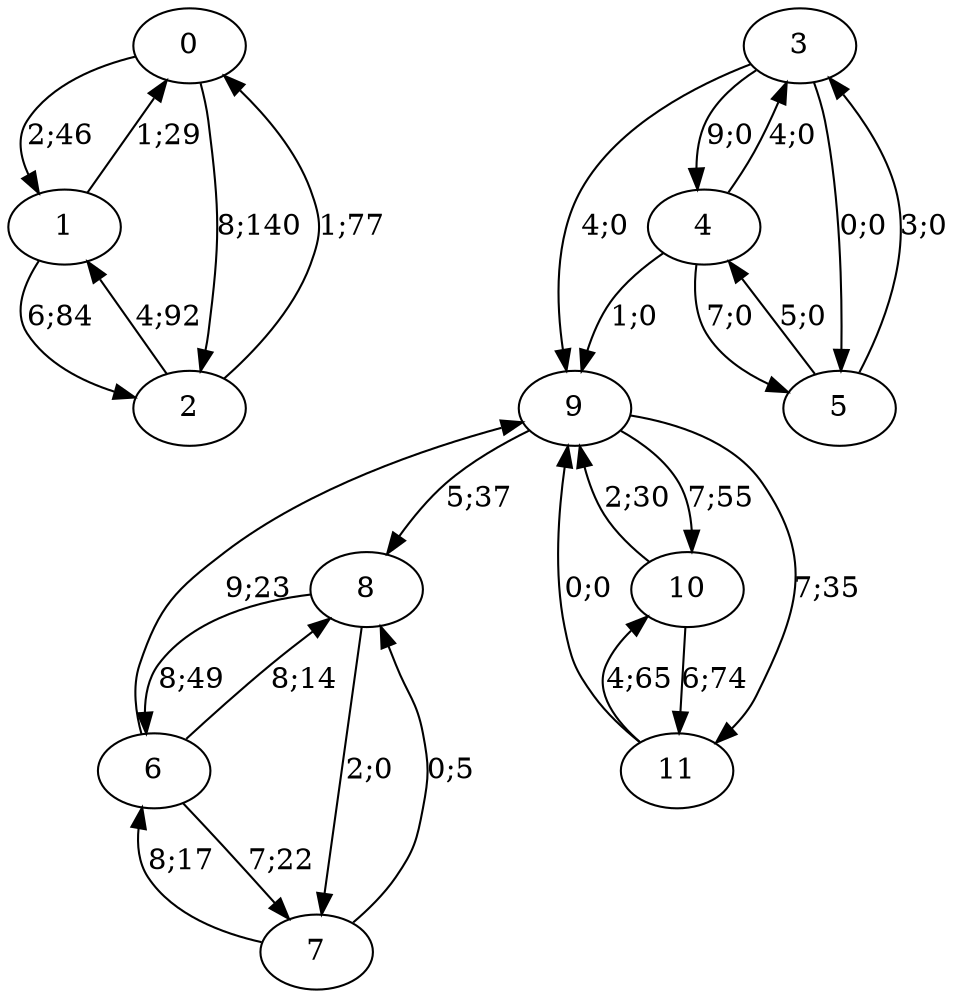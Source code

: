 digraph graph1241 {


0 -> 1 [color=black,label="2;46"]
0 -> 2 [color=black,label="8;140"]


1 -> 0 [color=black,label="1;29"]
1 -> 2 [color=black,label="6;84"]


2 -> 0 [color=black,label="1;77"]
2 -> 1 [color=black,label="4;92"]






































9 -> 8 [color=black,label="5;37"]
9 -> 10 [color=black,label="7;55"]
9 -> 11 [color=black,label="7;35"]


10 -> 9 [color=black,label="2;30"]
10 -> 11 [color=black,label="6;74"]


11 -> 9 [color=black,label="0;0"]
11 -> 10 [color=black,label="4;65"]








3 -> 9 [color=black,label="4;0"]
3 -> 4 [color=black,label="9;0"]
3 -> 5 [color=black,label="0;0"]


4 -> 9 [color=black,label="1;0"]
4 -> 3 [color=black,label="4;0"]
4 -> 5 [color=black,label="7;0"]


5 -> 3 [color=black,label="3;0"]
5 -> 4 [color=black,label="5;0"]


























6 -> 9 [color=black,label="9;23"]
6 -> 7 [color=black,label="7;22"]
6 -> 8 [color=black,label="8;14"]


7 -> 6 [color=black,label="8;17"]
7 -> 8 [color=black,label="0;5"]


8 -> 6 [color=black,label="8;49"]
8 -> 7 [color=black,label="2;0"]







}
